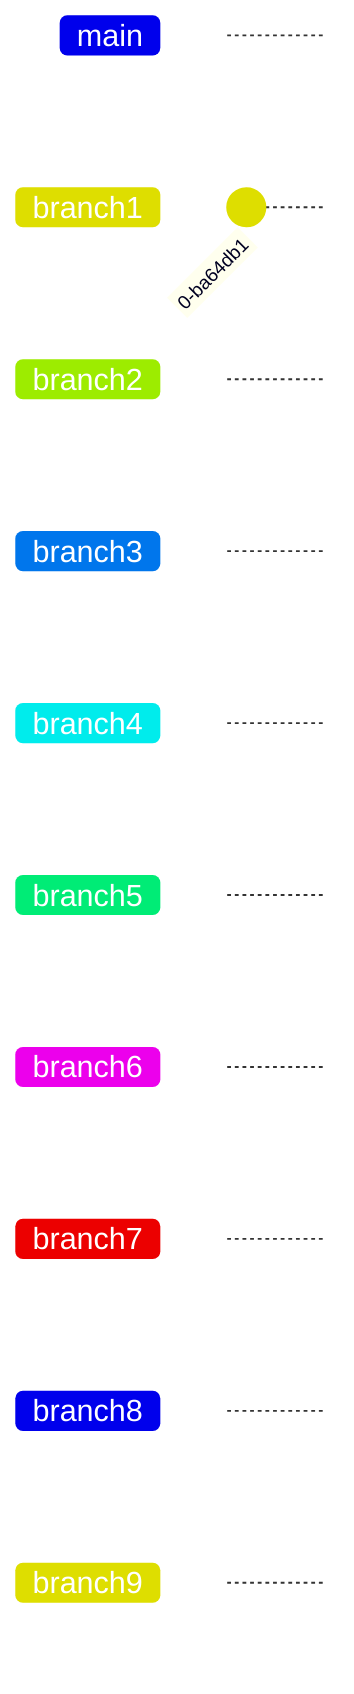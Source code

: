 %%{init: { 'logLevel': 'debug', 'theme': 'default' , 'themeVariables': {
        'gitBranchLabel0': '#ffffff',
        'gitBranchLabel1': '#ffffff',
        'gitBranchLabel2': '#ffffff',
        'gitBranchLabel3': '#ffffff',
        'gitBranchLabel4': '#ffffff',
        'gitBranchLabel5': '#ffffff',
        'gitBranchLabel6': '#ffffff',
        'gitBranchLabel7': '#ffffff',
        'gitBranchLabel8': '#ffffff',
        'gitBranchLabel9': '#ffffff'
  } } }%%
  gitGraph
    checkout main
    branch branch1
    branch branch2
    branch branch3
    branch branch4
    branch branch5
    branch branch6
    branch branch7
    branch branch8
    branch branch9
    checkout branch1
    commit